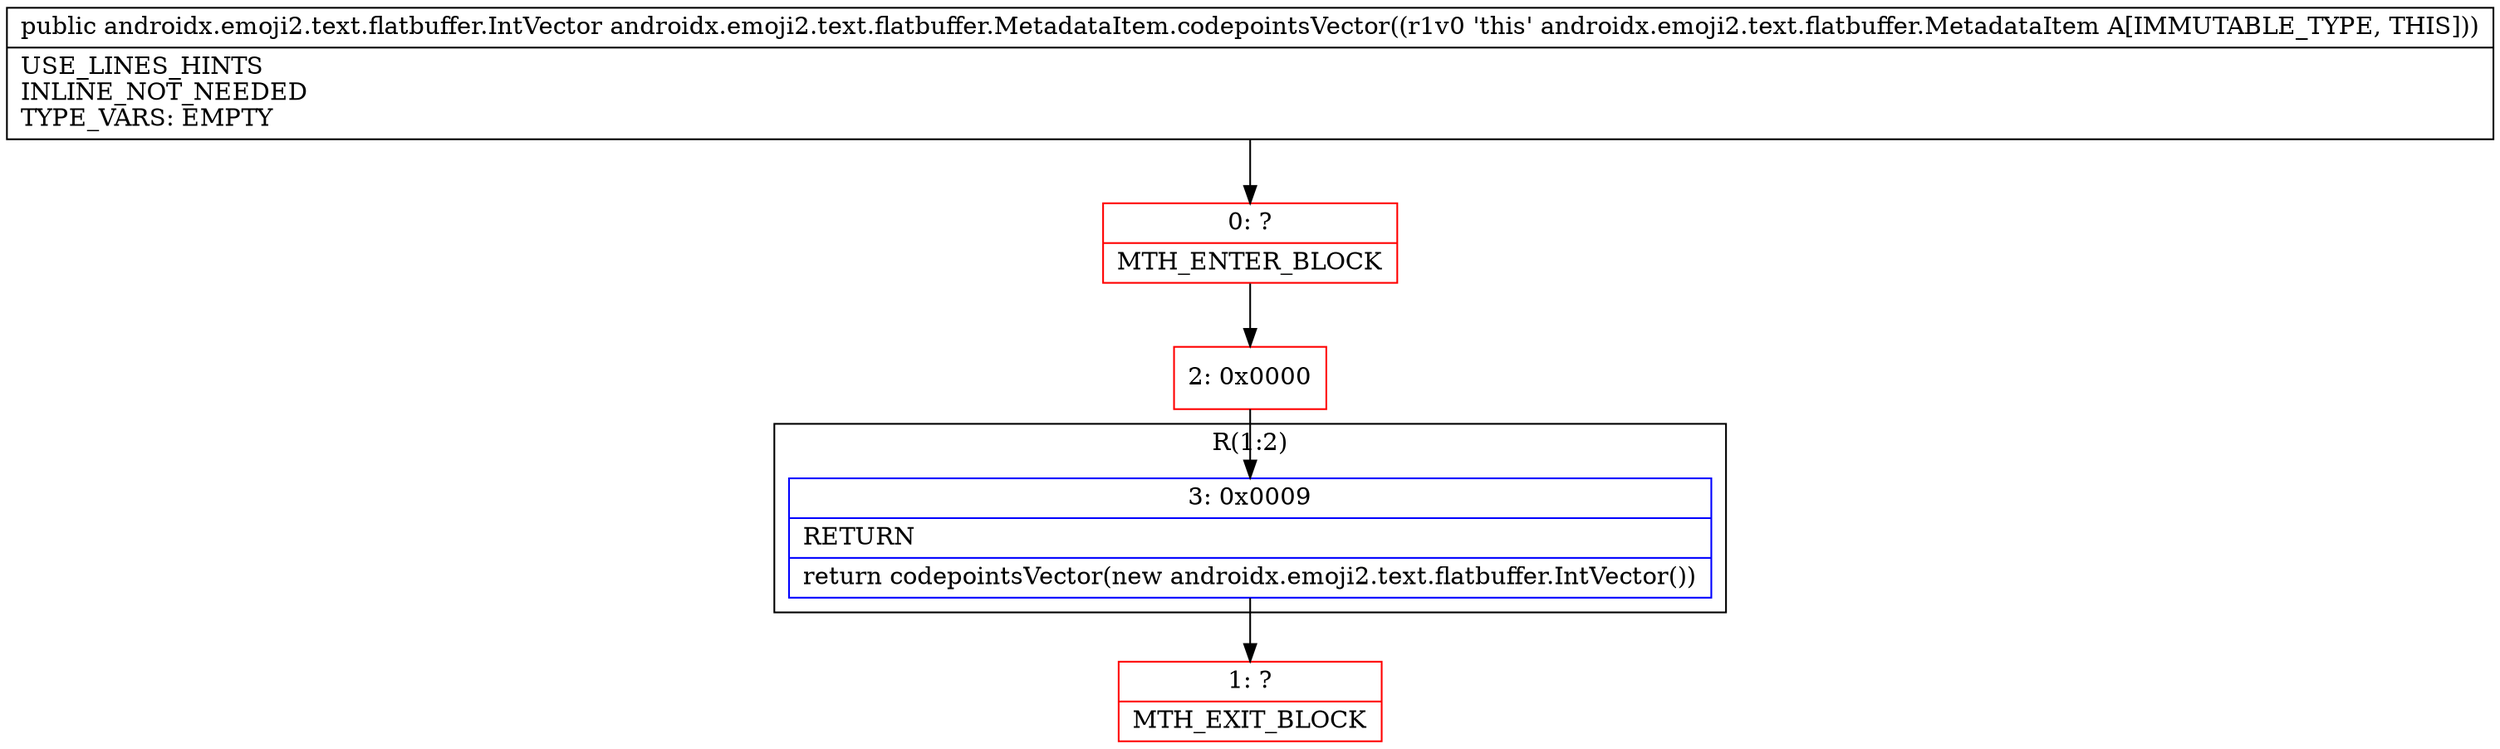 digraph "CFG forandroidx.emoji2.text.flatbuffer.MetadataItem.codepointsVector()Landroidx\/emoji2\/text\/flatbuffer\/IntVector;" {
subgraph cluster_Region_2132748604 {
label = "R(1:2)";
node [shape=record,color=blue];
Node_3 [shape=record,label="{3\:\ 0x0009|RETURN\l|return codepointsVector(new androidx.emoji2.text.flatbuffer.IntVector())\l}"];
}
Node_0 [shape=record,color=red,label="{0\:\ ?|MTH_ENTER_BLOCK\l}"];
Node_2 [shape=record,color=red,label="{2\:\ 0x0000}"];
Node_1 [shape=record,color=red,label="{1\:\ ?|MTH_EXIT_BLOCK\l}"];
MethodNode[shape=record,label="{public androidx.emoji2.text.flatbuffer.IntVector androidx.emoji2.text.flatbuffer.MetadataItem.codepointsVector((r1v0 'this' androidx.emoji2.text.flatbuffer.MetadataItem A[IMMUTABLE_TYPE, THIS]))  | USE_LINES_HINTS\lINLINE_NOT_NEEDED\lTYPE_VARS: EMPTY\l}"];
MethodNode -> Node_0;Node_3 -> Node_1;
Node_0 -> Node_2;
Node_2 -> Node_3;
}

